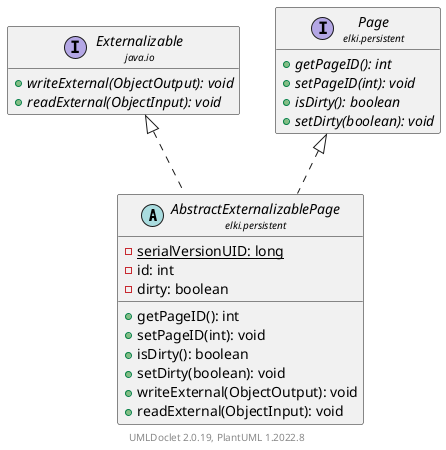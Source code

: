 @startuml
    remove .*\.(Instance|Par|Parameterizer|Factory)$
    set namespaceSeparator none
    hide empty fields
    hide empty methods

    abstract class "<size:14>AbstractExternalizablePage\n<size:10>elki.persistent" as elki.persistent.AbstractExternalizablePage [[AbstractExternalizablePage.html]] {
        {static} -serialVersionUID: long
        -id: int
        -dirty: boolean
        +getPageID(): int
        +setPageID(int): void
        +isDirty(): boolean
        +setDirty(boolean): void
        +writeExternal(ObjectOutput): void
        +readExternal(ObjectInput): void
    }

    interface "<size:14>Externalizable\n<size:10>java.io" as java.io.Externalizable {
        {abstract} +writeExternal(ObjectOutput): void
        {abstract} +readExternal(ObjectInput): void
    }
    interface "<size:14>Page\n<size:10>elki.persistent" as elki.persistent.Page [[Page.html]] {
        {abstract} +getPageID(): int
        {abstract} +setPageID(int): void
        {abstract} +isDirty(): boolean
        {abstract} +setDirty(boolean): void
    }

    java.io.Externalizable <|.. elki.persistent.AbstractExternalizablePage
    elki.persistent.Page <|.. elki.persistent.AbstractExternalizablePage

    center footer UMLDoclet 2.0.19, PlantUML 1.2022.8
@enduml
